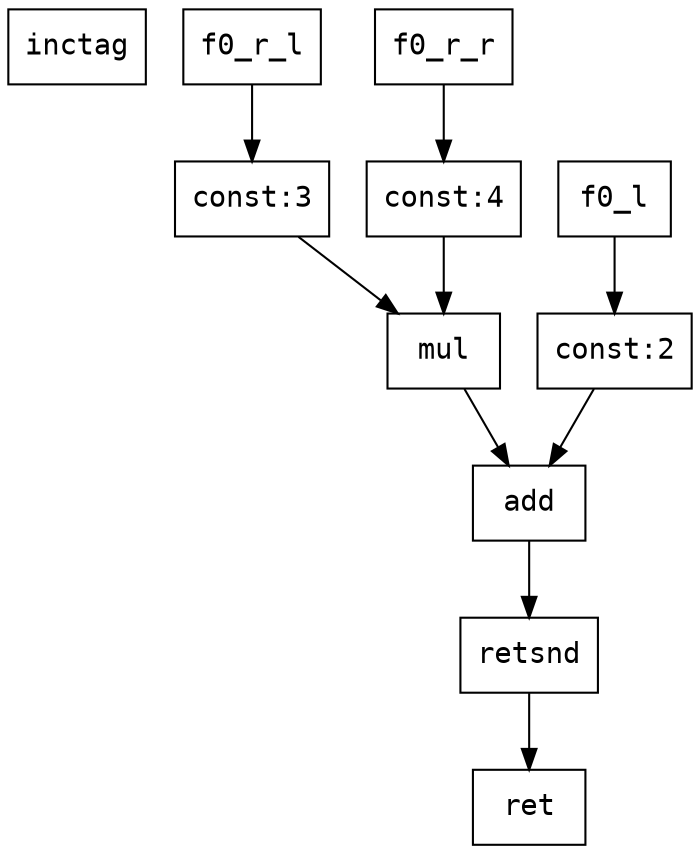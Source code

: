 digraph Dataflow {
  node [shape=record, fontname="Courier"];
  f0_inctag [label="inctag"];
  f0_l_out [label="const:2"];
  f0_l -> f0_l_out;
  f0_r_l_out [label="const:3"];
  f0_r_l -> f0_r_l_out;
  f0_r_r_out [label="const:4"];
  f0_r_r -> f0_r_r_out;
  f0_r_out [label="mul"];
  f0_r_l_out -> f0_r_out;
  f0_r_r_out -> f0_r_out;
  f0_out [label="add"];
  f0_l_out -> f0_out;
  f0_r_out -> f0_out;
  f0_retsnd [label="retsnd"];
  f0_out -> f0_retsnd;
  f0_ret [label="ret"];
  f0_retsnd -> f0_ret;
}

